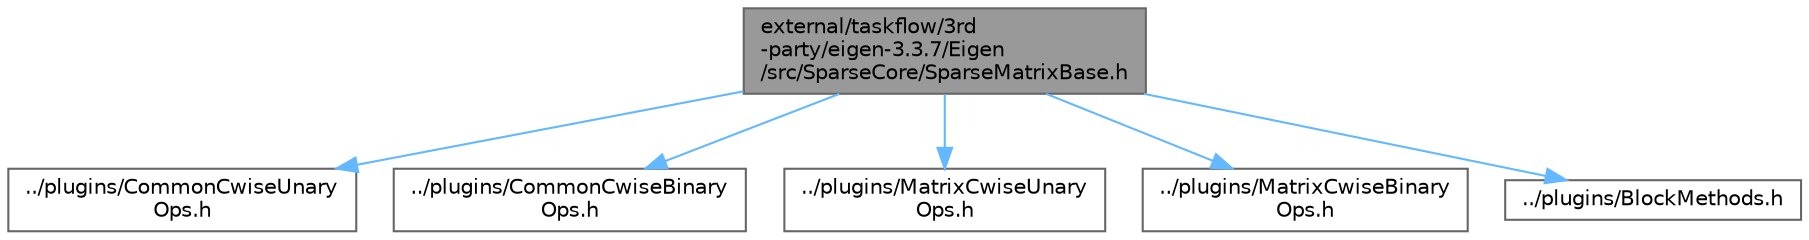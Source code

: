 digraph "external/taskflow/3rd-party/eigen-3.3.7/Eigen/src/SparseCore/SparseMatrixBase.h"
{
 // LATEX_PDF_SIZE
  bgcolor="transparent";
  edge [fontname=Helvetica,fontsize=10,labelfontname=Helvetica,labelfontsize=10];
  node [fontname=Helvetica,fontsize=10,shape=box,height=0.2,width=0.4];
  Node1 [id="Node000001",label="external/taskflow/3rd\l-party/eigen-3.3.7/Eigen\l/src/SparseCore/SparseMatrixBase.h",height=0.2,width=0.4,color="gray40", fillcolor="grey60", style="filled", fontcolor="black",tooltip=" "];
  Node1 -> Node2 [id="edge1_Node000001_Node000002",color="steelblue1",style="solid",tooltip=" "];
  Node2 [id="Node000002",label="../plugins/CommonCwiseUnary\lOps.h",height=0.2,width=0.4,color="grey40", fillcolor="white", style="filled",URL="$_common_cwise_unary_ops_8h.html",tooltip=" "];
  Node1 -> Node3 [id="edge2_Node000001_Node000003",color="steelblue1",style="solid",tooltip=" "];
  Node3 [id="Node000003",label="../plugins/CommonCwiseBinary\lOps.h",height=0.2,width=0.4,color="grey40", fillcolor="white", style="filled",URL="$_common_cwise_binary_ops_8h.html",tooltip=" "];
  Node1 -> Node4 [id="edge3_Node000001_Node000004",color="steelblue1",style="solid",tooltip=" "];
  Node4 [id="Node000004",label="../plugins/MatrixCwiseUnary\lOps.h",height=0.2,width=0.4,color="grey40", fillcolor="white", style="filled",URL="$_matrix_cwise_unary_ops_8h.html",tooltip=" "];
  Node1 -> Node5 [id="edge4_Node000001_Node000005",color="steelblue1",style="solid",tooltip=" "];
  Node5 [id="Node000005",label="../plugins/MatrixCwiseBinary\lOps.h",height=0.2,width=0.4,color="grey40", fillcolor="white", style="filled",URL="$_matrix_cwise_binary_ops_8h.html",tooltip=" "];
  Node1 -> Node6 [id="edge5_Node000001_Node000006",color="steelblue1",style="solid",tooltip=" "];
  Node6 [id="Node000006",label="../plugins/BlockMethods.h",height=0.2,width=0.4,color="grey40", fillcolor="white", style="filled",URL="$_block_methods_8h.html",tooltip=" "];
}
